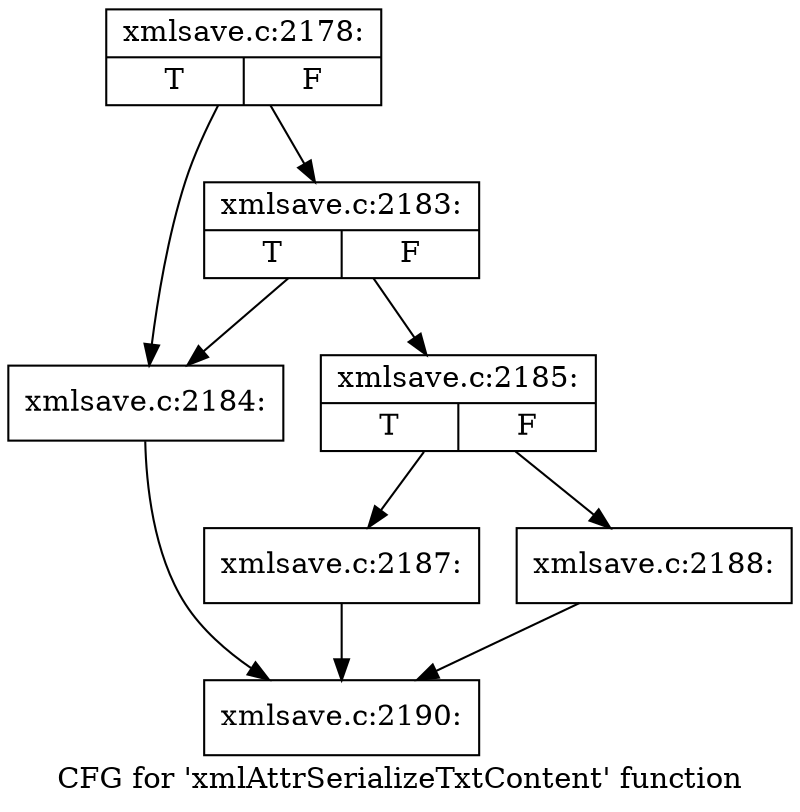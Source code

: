 digraph "CFG for 'xmlAttrSerializeTxtContent' function" {
	label="CFG for 'xmlAttrSerializeTxtContent' function";

	Node0x570ec40 [shape=record,label="{xmlsave.c:2178:|{<s0>T|<s1>F}}"];
	Node0x570ec40 -> Node0x5748730;
	Node0x570ec40 -> Node0x57487d0;
	Node0x57487d0 [shape=record,label="{xmlsave.c:2183:|{<s0>T|<s1>F}}"];
	Node0x57487d0 -> Node0x5748730;
	Node0x57487d0 -> Node0x5748780;
	Node0x5748730 [shape=record,label="{xmlsave.c:2184:}"];
	Node0x5748730 -> Node0x570ed30;
	Node0x5748780 [shape=record,label="{xmlsave.c:2185:|{<s0>T|<s1>F}}"];
	Node0x5748780 -> Node0x5749650;
	Node0x5748780 -> Node0x57499e0;
	Node0x5749650 [shape=record,label="{xmlsave.c:2187:}"];
	Node0x5749650 -> Node0x570ed30;
	Node0x57499e0 [shape=record,label="{xmlsave.c:2188:}"];
	Node0x57499e0 -> Node0x570ed30;
	Node0x570ed30 [shape=record,label="{xmlsave.c:2190:}"];
}
